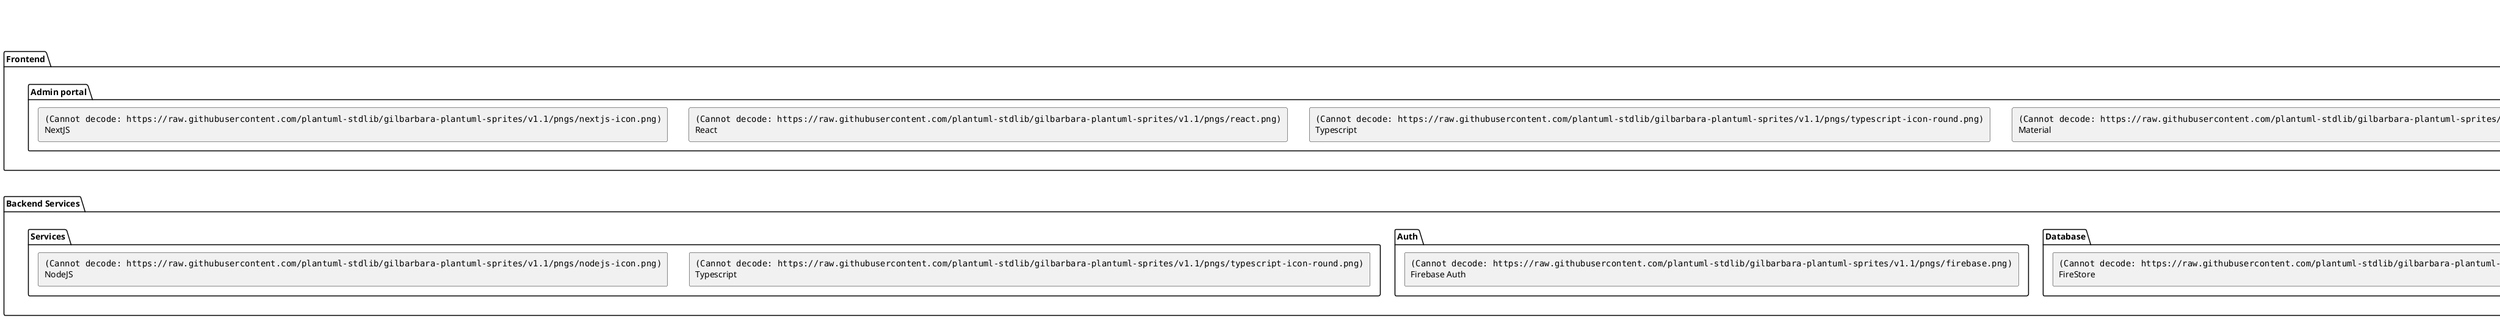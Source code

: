 @startuml
!define IMAGESSURL https://raw.githubusercontent.com/plantuml-stdlib/gilbarbara-plantuml-sprites/v1.1/pngs

package "Frontend" as frontend {

  package "App in a box App" as projectApp {
    rectangle "<img:IMAGESSURL/flutter.png>\nFlutter" as flutterCA
    rectangle "<img:IMAGESSURL/eslint.png>\nEslint" as eslintCA
    rectangle "<img:IMAGESSURL/prettier.png>\nPrettier" as prettierCA

    flutterCA -[hidden]right-> eslintCA
    eslintCA -[hidden]right-> prettierCA
  }

  package "Admin portal" as webApp {
    rectangle "<img:IMAGESSURL/nextjs-icon.png>\nNextJS" as nextjs
    rectangle "<img:IMAGESSURL/react.png>\nReact" as reactWeb
    rectangle "<img:IMAGESSURL/typescript-icon-round.png>\nTypescript" as typescriptWeb
    rectangle "<img:IMAGESSURL/material-ui.png>\nMaterial" as mui
    rectangle "<img:IMAGESSURL/eslint.png>\nEslint" as eslintWeb
    rectangle "<img:IMAGESSURL/prettier.png>\nPrettier" as prettierWeb

    nextjs -[hidden]right-> reactWeb
    reactWeb -[hidden]right-> typescriptWeb
    typescriptWeb -[hidden]right-> mui
    mui -[hidden]right-> eslintWeb
    eslintWeb -[hidden]right-> prettierWeb
  }
}

package "Backend Services" as backend {
  package "Database" as database {
    rectangle "<img:IMAGESSURL/firebase.png>\nFireStore" as fireStore
  }

  package "Auth" as auth {
    rectangle "<img:IMAGESSURL/firebase.png>\nFirebase Auth" as firebaseAuth
  }

  package "Services" as services {
    rectangle "<img:IMAGESSURL/nodejs-icon.png>\nNodeJS" as nodeService
    rectangle "<img:IMAGESSURL/typescript-icon-round.png>\nTypescript" as typescriptNode

    nodeService -[hidden]right- typescriptNode
  }
}

package "Infrastructure" as infastructure {

  package "Google Cloud Platform" as gcp {
    rectangle "<img:IMAGESSURL/google-cloud-functions.png>\nCloud Functions" as cf
  }

  package "Continuous Integration and Deployment" as cicd {
    rectangle "<img:IMAGESSURL/github-icon.png>\nGitHub" as github
    rectangle "<img:IMAGESSURL/github-actions.png>\nGitHub actions" as githubActions
    rectangle "<#red:x:>\nCodeMagic" as codeMagic

    github -[hidden]right- githubActions
  }
}

package "Distribution" as distribution {
  package "Mobile App Store" {
    rectangle "<img:IMAGESSURL/google-play-icon.png>\nPlayStore" as playstore
    rectangle "<img:IMAGESSURL/apple-app-store.png>\nAppStore" as appstore
  }
}

frontend -[hidden]right- distribution
frontend -[hidden]down- backend
backend -[hidden]right- infastructure

@enduml
